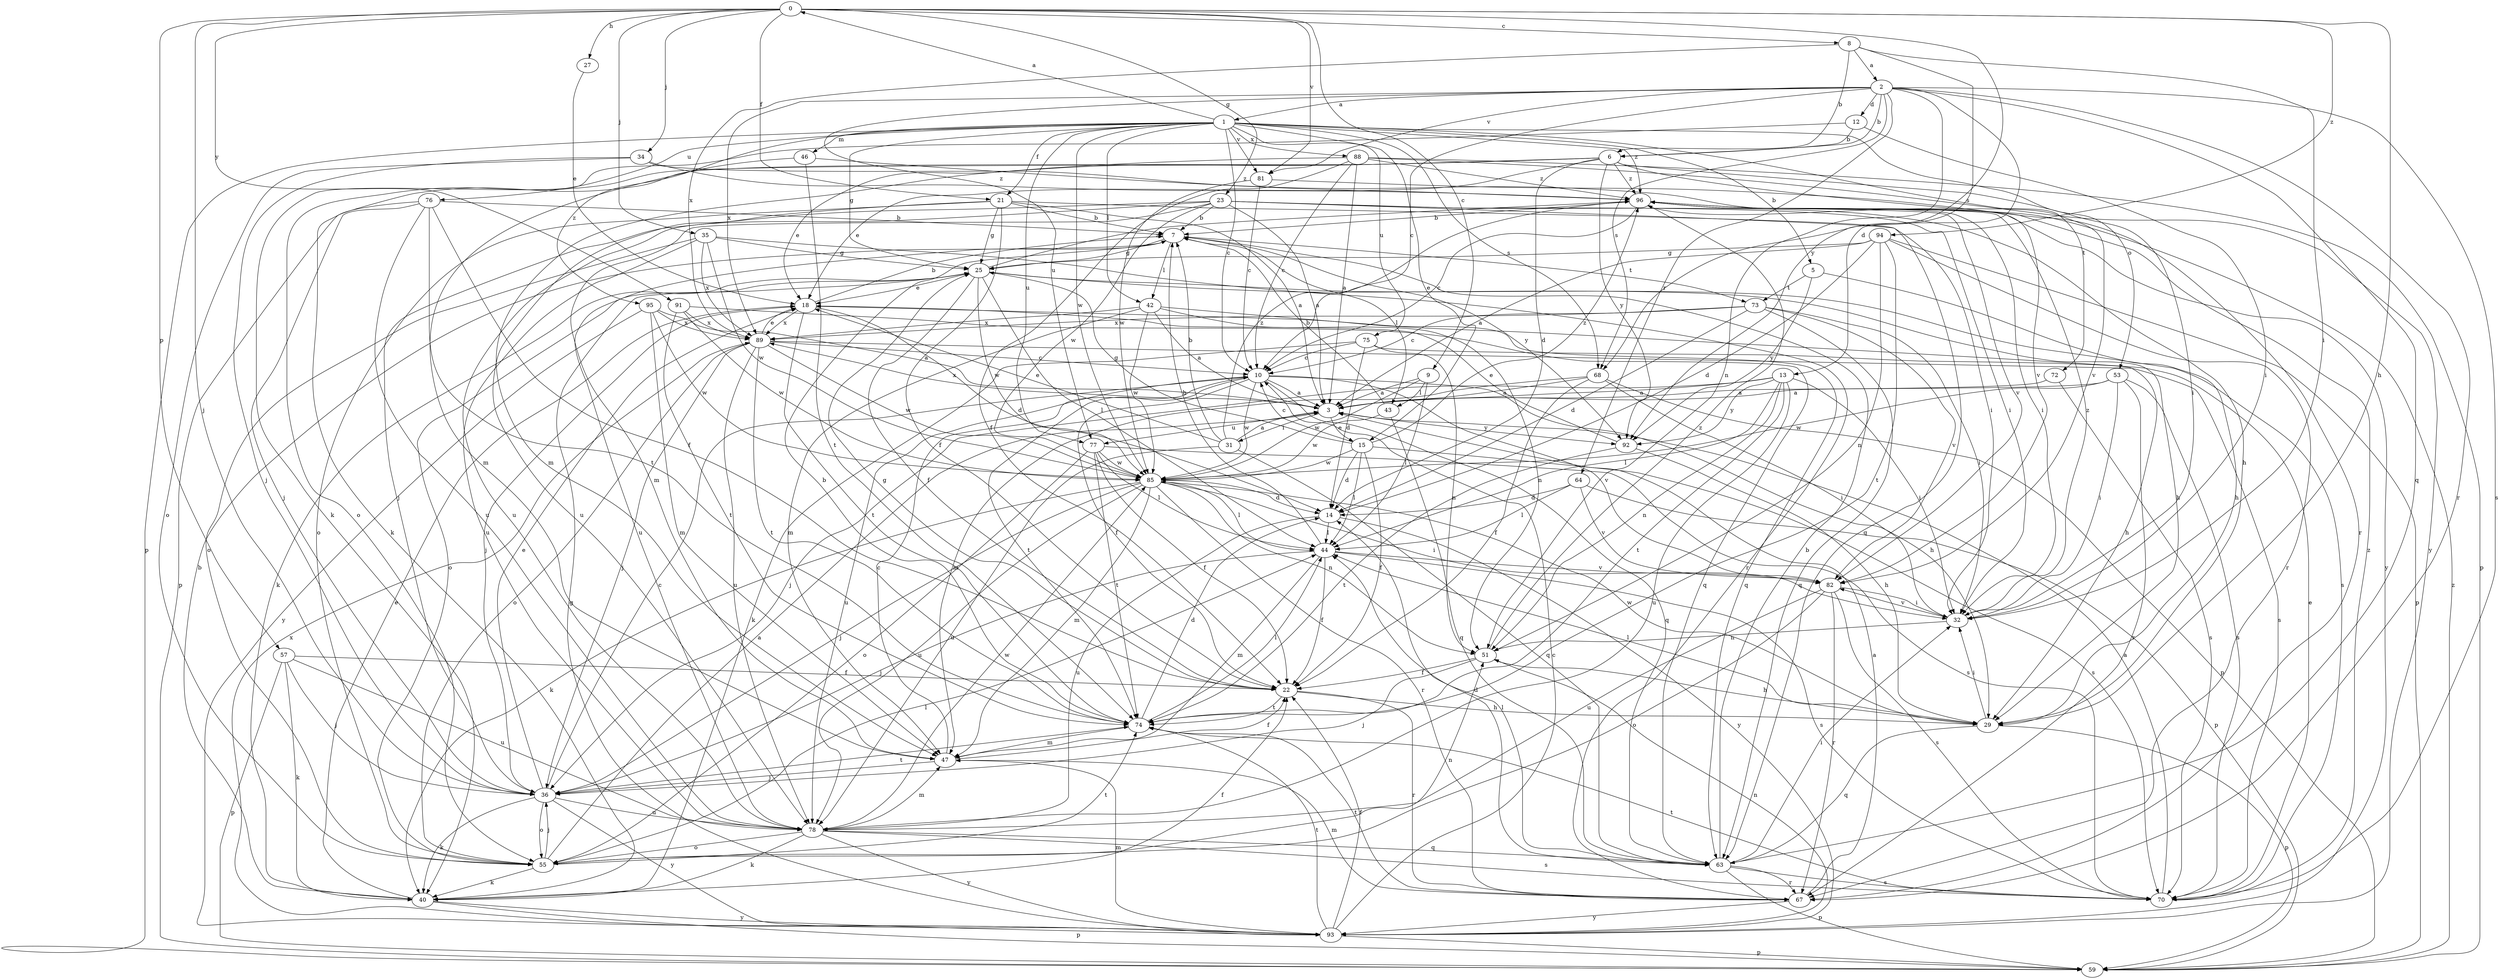 strict digraph  {
0;
1;
2;
3;
5;
6;
7;
8;
9;
10;
12;
13;
14;
15;
18;
21;
22;
23;
25;
27;
29;
31;
32;
34;
35;
36;
40;
42;
43;
44;
46;
47;
51;
53;
55;
57;
59;
63;
64;
67;
68;
70;
72;
73;
74;
75;
76;
77;
78;
81;
82;
85;
88;
89;
91;
92;
93;
94;
95;
96;
0 -> 8  [label=c];
0 -> 9  [label=c];
0 -> 21  [label=f];
0 -> 23  [label=g];
0 -> 27  [label=h];
0 -> 29  [label=h];
0 -> 34  [label=j];
0 -> 35  [label=j];
0 -> 36  [label=j];
0 -> 57  [label=p];
0 -> 68  [label=s];
0 -> 81  [label=v];
0 -> 91  [label=y];
0 -> 94  [label=z];
1 -> 0  [label=a];
1 -> 5  [label=b];
1 -> 10  [label=c];
1 -> 15  [label=e];
1 -> 21  [label=f];
1 -> 25  [label=g];
1 -> 42  [label=l];
1 -> 46  [label=m];
1 -> 53  [label=o];
1 -> 59  [label=p];
1 -> 68  [label=s];
1 -> 72  [label=t];
1 -> 75  [label=u];
1 -> 76  [label=u];
1 -> 77  [label=u];
1 -> 81  [label=v];
1 -> 85  [label=w];
1 -> 88  [label=x];
1 -> 95  [label=z];
1 -> 96  [label=z];
2 -> 1  [label=a];
2 -> 6  [label=b];
2 -> 10  [label=c];
2 -> 12  [label=d];
2 -> 13  [label=d];
2 -> 51  [label=n];
2 -> 63  [label=q];
2 -> 64  [label=r];
2 -> 67  [label=r];
2 -> 68  [label=s];
2 -> 70  [label=s];
2 -> 77  [label=u];
2 -> 81  [label=v];
2 -> 89  [label=x];
3 -> 15  [label=e];
3 -> 31  [label=i];
3 -> 77  [label=u];
3 -> 89  [label=x];
3 -> 92  [label=y];
5 -> 29  [label=h];
5 -> 73  [label=t];
5 -> 92  [label=y];
6 -> 14  [label=d];
6 -> 18  [label=e];
6 -> 32  [label=i];
6 -> 40  [label=k];
6 -> 47  [label=m];
6 -> 55  [label=o];
6 -> 82  [label=v];
6 -> 92  [label=y];
6 -> 96  [label=z];
7 -> 25  [label=g];
7 -> 42  [label=l];
7 -> 43  [label=l];
7 -> 73  [label=t];
7 -> 78  [label=u];
7 -> 92  [label=y];
8 -> 2  [label=a];
8 -> 6  [label=b];
8 -> 32  [label=i];
8 -> 89  [label=x];
8 -> 92  [label=y];
9 -> 3  [label=a];
9 -> 43  [label=l];
9 -> 44  [label=l];
9 -> 85  [label=w];
10 -> 3  [label=a];
10 -> 22  [label=f];
10 -> 29  [label=h];
10 -> 63  [label=q];
10 -> 74  [label=t];
10 -> 78  [label=u];
10 -> 82  [label=v];
10 -> 85  [label=w];
12 -> 6  [label=b];
12 -> 32  [label=i];
12 -> 40  [label=k];
13 -> 3  [label=a];
13 -> 32  [label=i];
13 -> 36  [label=j];
13 -> 44  [label=l];
13 -> 51  [label=n];
13 -> 74  [label=t];
13 -> 78  [label=u];
13 -> 92  [label=y];
14 -> 44  [label=l];
14 -> 78  [label=u];
14 -> 93  [label=y];
15 -> 10  [label=c];
15 -> 14  [label=d];
15 -> 22  [label=f];
15 -> 25  [label=g];
15 -> 44  [label=l];
15 -> 70  [label=s];
15 -> 85  [label=w];
15 -> 96  [label=z];
18 -> 7  [label=b];
18 -> 14  [label=d];
18 -> 36  [label=j];
18 -> 74  [label=t];
18 -> 89  [label=x];
21 -> 3  [label=a];
21 -> 7  [label=b];
21 -> 22  [label=f];
21 -> 25  [label=g];
21 -> 32  [label=i];
21 -> 55  [label=o];
21 -> 78  [label=u];
22 -> 25  [label=g];
22 -> 29  [label=h];
22 -> 67  [label=r];
22 -> 74  [label=t];
23 -> 3  [label=a];
23 -> 7  [label=b];
23 -> 29  [label=h];
23 -> 32  [label=i];
23 -> 36  [label=j];
23 -> 47  [label=m];
23 -> 63  [label=q];
23 -> 78  [label=u];
23 -> 85  [label=w];
25 -> 18  [label=e];
25 -> 22  [label=f];
25 -> 29  [label=h];
25 -> 40  [label=k];
25 -> 44  [label=l];
25 -> 55  [label=o];
25 -> 70  [label=s];
25 -> 85  [label=w];
25 -> 96  [label=z];
27 -> 18  [label=e];
29 -> 32  [label=i];
29 -> 44  [label=l];
29 -> 59  [label=p];
29 -> 63  [label=q];
29 -> 85  [label=w];
31 -> 3  [label=a];
31 -> 7  [label=b];
31 -> 18  [label=e];
31 -> 63  [label=q];
31 -> 78  [label=u];
31 -> 96  [label=z];
32 -> 51  [label=n];
32 -> 82  [label=v];
32 -> 96  [label=z];
34 -> 36  [label=j];
34 -> 55  [label=o];
34 -> 82  [label=v];
34 -> 96  [label=z];
35 -> 25  [label=g];
35 -> 55  [label=o];
35 -> 67  [label=r];
35 -> 78  [label=u];
35 -> 85  [label=w];
35 -> 89  [label=x];
36 -> 10  [label=c];
36 -> 18  [label=e];
36 -> 40  [label=k];
36 -> 55  [label=o];
36 -> 74  [label=t];
36 -> 78  [label=u];
36 -> 93  [label=y];
40 -> 7  [label=b];
40 -> 18  [label=e];
40 -> 22  [label=f];
40 -> 59  [label=p];
40 -> 93  [label=y];
42 -> 3  [label=a];
42 -> 47  [label=m];
42 -> 51  [label=n];
42 -> 63  [label=q];
42 -> 85  [label=w];
42 -> 89  [label=x];
43 -> 7  [label=b];
43 -> 63  [label=q];
43 -> 85  [label=w];
44 -> 7  [label=b];
44 -> 22  [label=f];
44 -> 36  [label=j];
44 -> 47  [label=m];
44 -> 70  [label=s];
44 -> 82  [label=v];
46 -> 47  [label=m];
46 -> 74  [label=t];
46 -> 96  [label=z];
47 -> 10  [label=c];
47 -> 22  [label=f];
47 -> 36  [label=j];
51 -> 22  [label=f];
51 -> 29  [label=h];
51 -> 36  [label=j];
51 -> 96  [label=z];
53 -> 3  [label=a];
53 -> 32  [label=i];
53 -> 67  [label=r];
53 -> 70  [label=s];
53 -> 85  [label=w];
55 -> 3  [label=a];
55 -> 36  [label=j];
55 -> 40  [label=k];
55 -> 44  [label=l];
55 -> 51  [label=n];
55 -> 74  [label=t];
57 -> 22  [label=f];
57 -> 36  [label=j];
57 -> 40  [label=k];
57 -> 59  [label=p];
57 -> 78  [label=u];
59 -> 96  [label=z];
63 -> 7  [label=b];
63 -> 14  [label=d];
63 -> 32  [label=i];
63 -> 44  [label=l];
63 -> 59  [label=p];
63 -> 67  [label=r];
63 -> 70  [label=s];
64 -> 14  [label=d];
64 -> 44  [label=l];
64 -> 59  [label=p];
64 -> 82  [label=v];
67 -> 3  [label=a];
67 -> 47  [label=m];
67 -> 74  [label=t];
67 -> 93  [label=y];
68 -> 3  [label=a];
68 -> 22  [label=f];
68 -> 32  [label=i];
68 -> 47  [label=m];
68 -> 59  [label=p];
70 -> 3  [label=a];
70 -> 18  [label=e];
70 -> 74  [label=t];
70 -> 96  [label=z];
72 -> 3  [label=a];
72 -> 70  [label=s];
73 -> 10  [label=c];
73 -> 14  [label=d];
73 -> 32  [label=i];
73 -> 63  [label=q];
73 -> 82  [label=v];
73 -> 89  [label=x];
74 -> 7  [label=b];
74 -> 14  [label=d];
74 -> 44  [label=l];
74 -> 47  [label=m];
75 -> 10  [label=c];
75 -> 14  [label=d];
75 -> 29  [label=h];
75 -> 40  [label=k];
75 -> 51  [label=n];
76 -> 7  [label=b];
76 -> 22  [label=f];
76 -> 36  [label=j];
76 -> 59  [label=p];
76 -> 74  [label=t];
76 -> 78  [label=u];
77 -> 22  [label=f];
77 -> 44  [label=l];
77 -> 55  [label=o];
77 -> 70  [label=s];
77 -> 74  [label=t];
77 -> 85  [label=w];
78 -> 40  [label=k];
78 -> 47  [label=m];
78 -> 55  [label=o];
78 -> 63  [label=q];
78 -> 70  [label=s];
78 -> 85  [label=w];
78 -> 93  [label=y];
81 -> 10  [label=c];
81 -> 67  [label=r];
81 -> 85  [label=w];
82 -> 32  [label=i];
82 -> 55  [label=o];
82 -> 67  [label=r];
82 -> 70  [label=s];
82 -> 78  [label=u];
85 -> 14  [label=d];
85 -> 32  [label=i];
85 -> 36  [label=j];
85 -> 40  [label=k];
85 -> 44  [label=l];
85 -> 47  [label=m];
85 -> 51  [label=n];
85 -> 67  [label=r];
85 -> 78  [label=u];
88 -> 3  [label=a];
88 -> 10  [label=c];
88 -> 18  [label=e];
88 -> 22  [label=f];
88 -> 59  [label=p];
88 -> 93  [label=y];
88 -> 96  [label=z];
89 -> 10  [label=c];
89 -> 18  [label=e];
89 -> 36  [label=j];
89 -> 55  [label=o];
89 -> 70  [label=s];
89 -> 74  [label=t];
89 -> 78  [label=u];
89 -> 85  [label=w];
91 -> 63  [label=q];
91 -> 74  [label=t];
91 -> 85  [label=w];
91 -> 89  [label=x];
92 -> 18  [label=e];
92 -> 29  [label=h];
92 -> 74  [label=t];
93 -> 10  [label=c];
93 -> 22  [label=f];
93 -> 25  [label=g];
93 -> 47  [label=m];
93 -> 51  [label=n];
93 -> 59  [label=p];
93 -> 74  [label=t];
93 -> 89  [label=x];
94 -> 3  [label=a];
94 -> 14  [label=d];
94 -> 25  [label=g];
94 -> 51  [label=n];
94 -> 59  [label=p];
94 -> 67  [label=r];
94 -> 74  [label=t];
95 -> 3  [label=a];
95 -> 47  [label=m];
95 -> 85  [label=w];
95 -> 89  [label=x];
95 -> 93  [label=y];
96 -> 7  [label=b];
96 -> 10  [label=c];
96 -> 32  [label=i];
96 -> 82  [label=v];
96 -> 93  [label=y];
}
